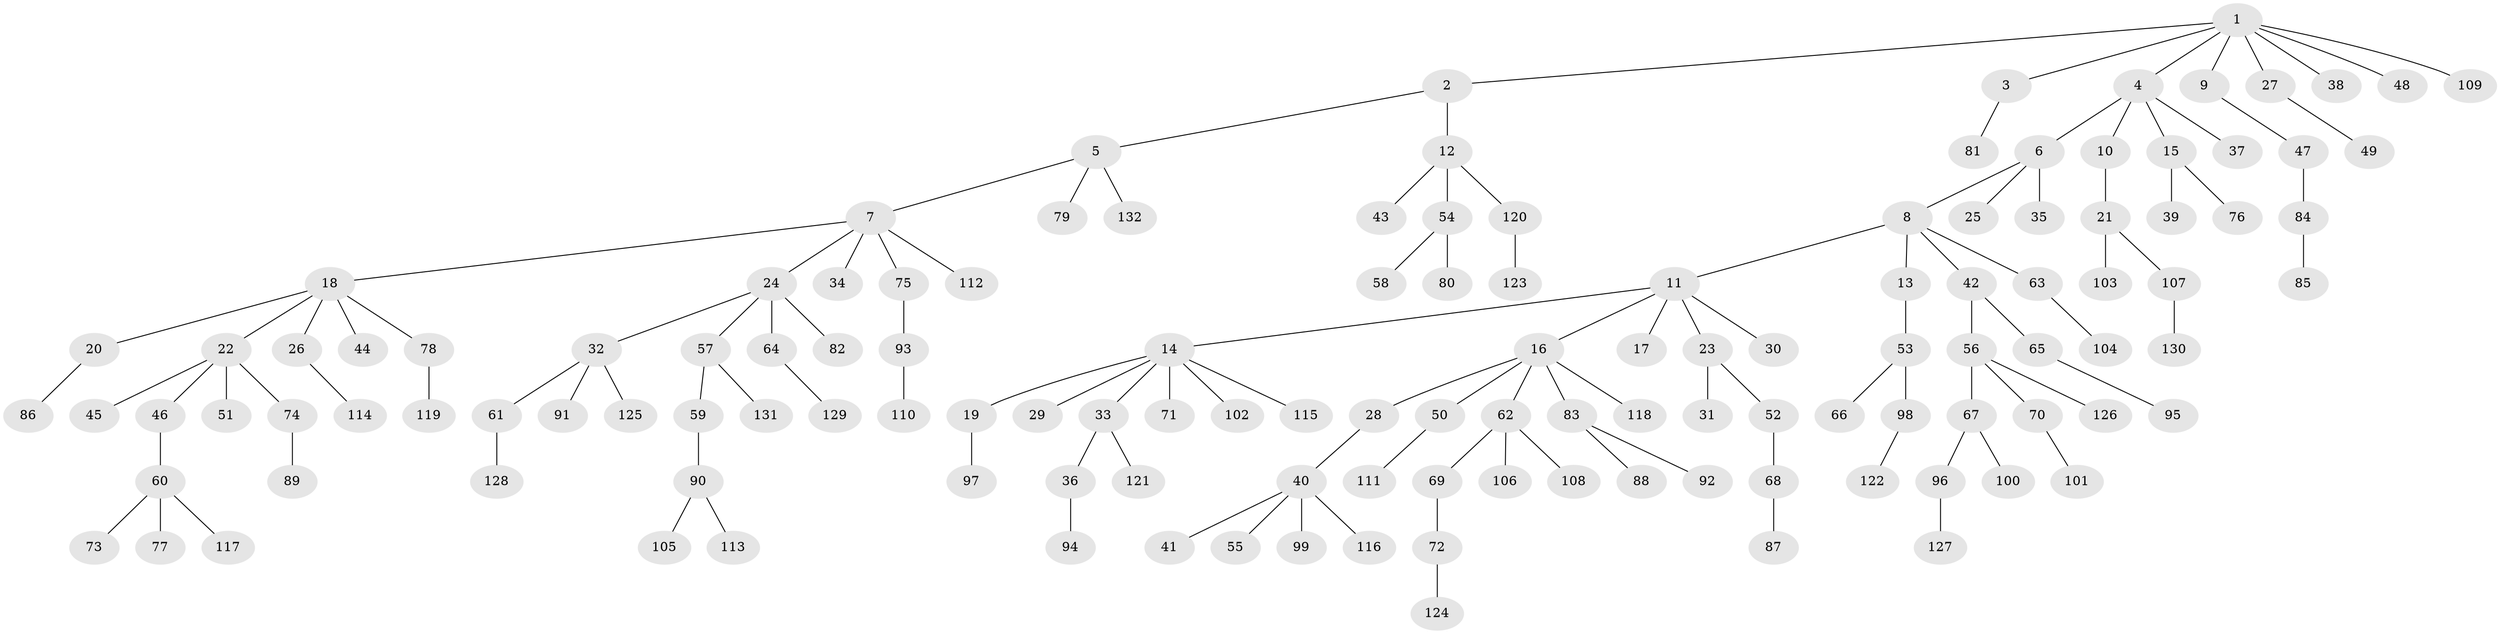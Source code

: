 // coarse degree distribution, {7: 0.02564102564102564, 5: 0.05128205128205128, 8: 0.02564102564102564, 2: 0.02564102564102564, 12: 0.02564102564102564, 3: 0.05128205128205128, 1: 0.7948717948717948}
// Generated by graph-tools (version 1.1) at 2025/19/03/04/25 18:19:16]
// undirected, 132 vertices, 131 edges
graph export_dot {
graph [start="1"]
  node [color=gray90,style=filled];
  1;
  2;
  3;
  4;
  5;
  6;
  7;
  8;
  9;
  10;
  11;
  12;
  13;
  14;
  15;
  16;
  17;
  18;
  19;
  20;
  21;
  22;
  23;
  24;
  25;
  26;
  27;
  28;
  29;
  30;
  31;
  32;
  33;
  34;
  35;
  36;
  37;
  38;
  39;
  40;
  41;
  42;
  43;
  44;
  45;
  46;
  47;
  48;
  49;
  50;
  51;
  52;
  53;
  54;
  55;
  56;
  57;
  58;
  59;
  60;
  61;
  62;
  63;
  64;
  65;
  66;
  67;
  68;
  69;
  70;
  71;
  72;
  73;
  74;
  75;
  76;
  77;
  78;
  79;
  80;
  81;
  82;
  83;
  84;
  85;
  86;
  87;
  88;
  89;
  90;
  91;
  92;
  93;
  94;
  95;
  96;
  97;
  98;
  99;
  100;
  101;
  102;
  103;
  104;
  105;
  106;
  107;
  108;
  109;
  110;
  111;
  112;
  113;
  114;
  115;
  116;
  117;
  118;
  119;
  120;
  121;
  122;
  123;
  124;
  125;
  126;
  127;
  128;
  129;
  130;
  131;
  132;
  1 -- 2;
  1 -- 3;
  1 -- 4;
  1 -- 9;
  1 -- 27;
  1 -- 38;
  1 -- 48;
  1 -- 109;
  2 -- 5;
  2 -- 12;
  3 -- 81;
  4 -- 6;
  4 -- 10;
  4 -- 15;
  4 -- 37;
  5 -- 7;
  5 -- 79;
  5 -- 132;
  6 -- 8;
  6 -- 25;
  6 -- 35;
  7 -- 18;
  7 -- 24;
  7 -- 34;
  7 -- 75;
  7 -- 112;
  8 -- 11;
  8 -- 13;
  8 -- 42;
  8 -- 63;
  9 -- 47;
  10 -- 21;
  11 -- 14;
  11 -- 16;
  11 -- 17;
  11 -- 23;
  11 -- 30;
  12 -- 43;
  12 -- 54;
  12 -- 120;
  13 -- 53;
  14 -- 19;
  14 -- 29;
  14 -- 33;
  14 -- 71;
  14 -- 102;
  14 -- 115;
  15 -- 39;
  15 -- 76;
  16 -- 28;
  16 -- 50;
  16 -- 62;
  16 -- 83;
  16 -- 118;
  18 -- 20;
  18 -- 22;
  18 -- 26;
  18 -- 44;
  18 -- 78;
  19 -- 97;
  20 -- 86;
  21 -- 103;
  21 -- 107;
  22 -- 45;
  22 -- 46;
  22 -- 51;
  22 -- 74;
  23 -- 31;
  23 -- 52;
  24 -- 32;
  24 -- 57;
  24 -- 64;
  24 -- 82;
  26 -- 114;
  27 -- 49;
  28 -- 40;
  32 -- 61;
  32 -- 91;
  32 -- 125;
  33 -- 36;
  33 -- 121;
  36 -- 94;
  40 -- 41;
  40 -- 55;
  40 -- 99;
  40 -- 116;
  42 -- 56;
  42 -- 65;
  46 -- 60;
  47 -- 84;
  50 -- 111;
  52 -- 68;
  53 -- 66;
  53 -- 98;
  54 -- 58;
  54 -- 80;
  56 -- 67;
  56 -- 70;
  56 -- 126;
  57 -- 59;
  57 -- 131;
  59 -- 90;
  60 -- 73;
  60 -- 77;
  60 -- 117;
  61 -- 128;
  62 -- 69;
  62 -- 106;
  62 -- 108;
  63 -- 104;
  64 -- 129;
  65 -- 95;
  67 -- 96;
  67 -- 100;
  68 -- 87;
  69 -- 72;
  70 -- 101;
  72 -- 124;
  74 -- 89;
  75 -- 93;
  78 -- 119;
  83 -- 88;
  83 -- 92;
  84 -- 85;
  90 -- 105;
  90 -- 113;
  93 -- 110;
  96 -- 127;
  98 -- 122;
  107 -- 130;
  120 -- 123;
}
